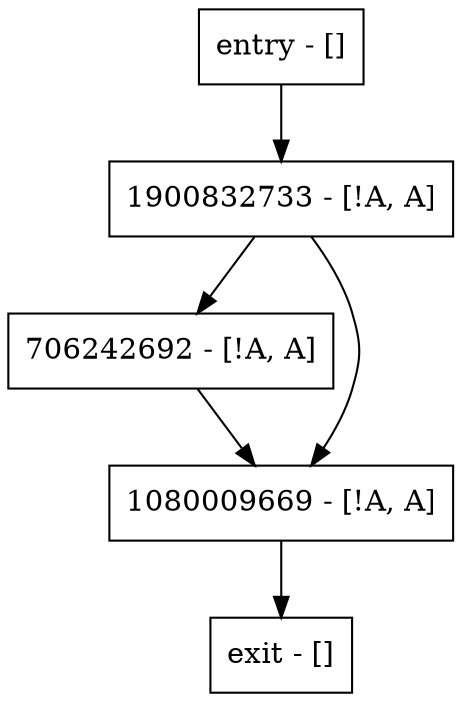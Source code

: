 digraph foo {
node [shape=record];
entry [label="entry - []"];
exit [label="exit - []"];
1900832733 [label="1900832733 - [!A, A]"];
706242692 [label="706242692 - [!A, A]"];
1080009669 [label="1080009669 - [!A, A]"];
entry;
exit;
entry -> 1900832733;
1900832733 -> 706242692;
1900832733 -> 1080009669;
706242692 -> 1080009669;
1080009669 -> exit;
}
